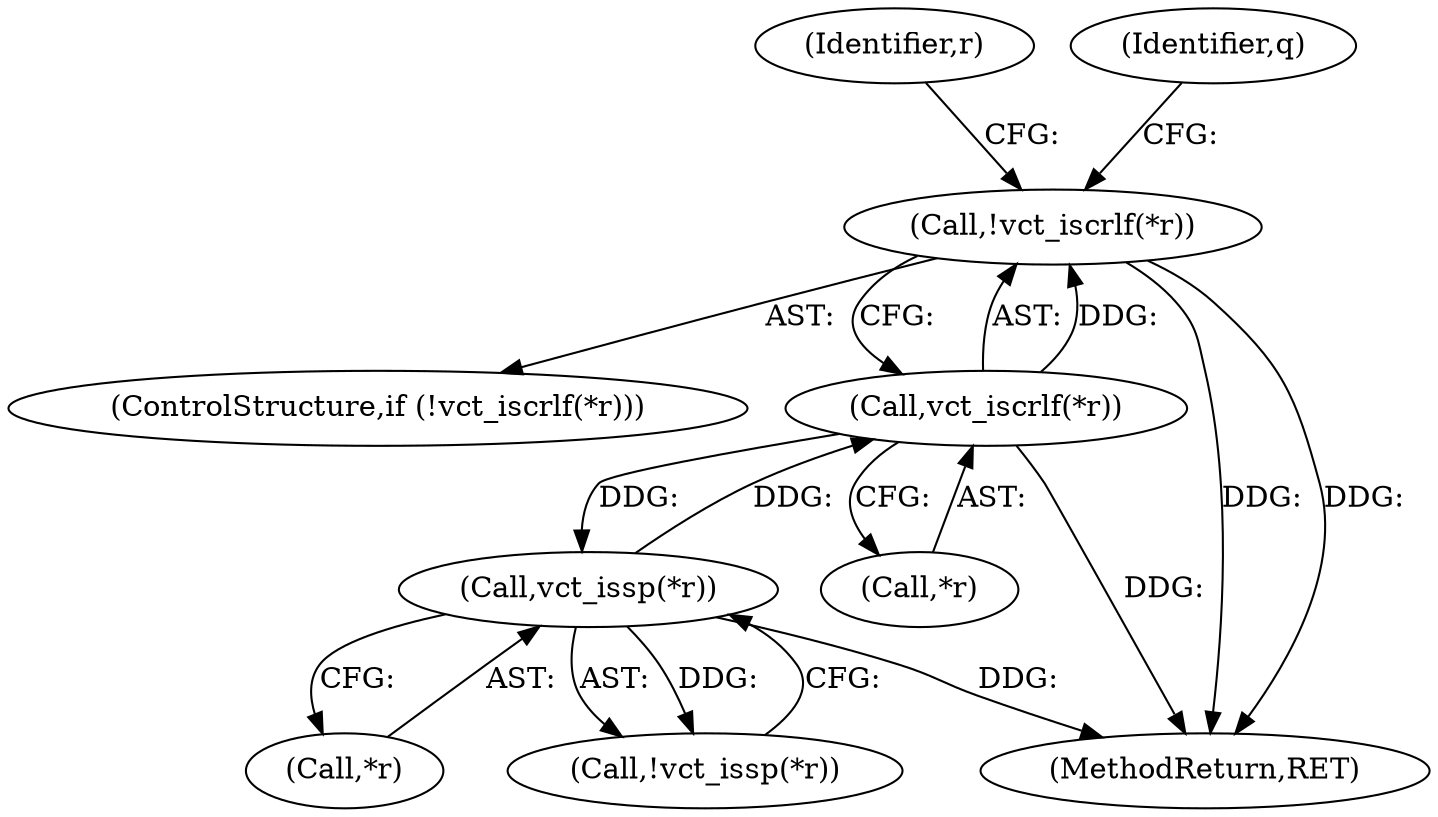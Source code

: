 digraph "1_Varnish-Cache_85e8468bec9416bd7e16b0d80cb820ecd2b330c3@del" {
"1000163" [label="(Call,!vct_iscrlf(*r))"];
"1000164" [label="(Call,vct_iscrlf(*r))"];
"1000193" [label="(Call,vct_issp(*r))"];
"1000169" [label="(Identifier,r)"];
"1000194" [label="(Call,*r)"];
"1000164" [label="(Call,vct_iscrlf(*r))"];
"1000163" [label="(Call,!vct_iscrlf(*r))"];
"1000165" [label="(Call,*r)"];
"1000192" [label="(Call,!vct_issp(*r))"];
"1000162" [label="(ControlStructure,if (!vct_iscrlf(*r)))"];
"1000370" [label="(MethodReturn,RET)"];
"1000172" [label="(Identifier,q)"];
"1000193" [label="(Call,vct_issp(*r))"];
"1000163" -> "1000162"  [label="AST: "];
"1000163" -> "1000164"  [label="CFG: "];
"1000164" -> "1000163"  [label="AST: "];
"1000169" -> "1000163"  [label="CFG: "];
"1000172" -> "1000163"  [label="CFG: "];
"1000163" -> "1000370"  [label="DDG: "];
"1000163" -> "1000370"  [label="DDG: "];
"1000164" -> "1000163"  [label="DDG: "];
"1000164" -> "1000165"  [label="CFG: "];
"1000165" -> "1000164"  [label="AST: "];
"1000164" -> "1000370"  [label="DDG: "];
"1000193" -> "1000164"  [label="DDG: "];
"1000164" -> "1000193"  [label="DDG: "];
"1000193" -> "1000192"  [label="AST: "];
"1000193" -> "1000194"  [label="CFG: "];
"1000194" -> "1000193"  [label="AST: "];
"1000192" -> "1000193"  [label="CFG: "];
"1000193" -> "1000370"  [label="DDG: "];
"1000193" -> "1000192"  [label="DDG: "];
}
